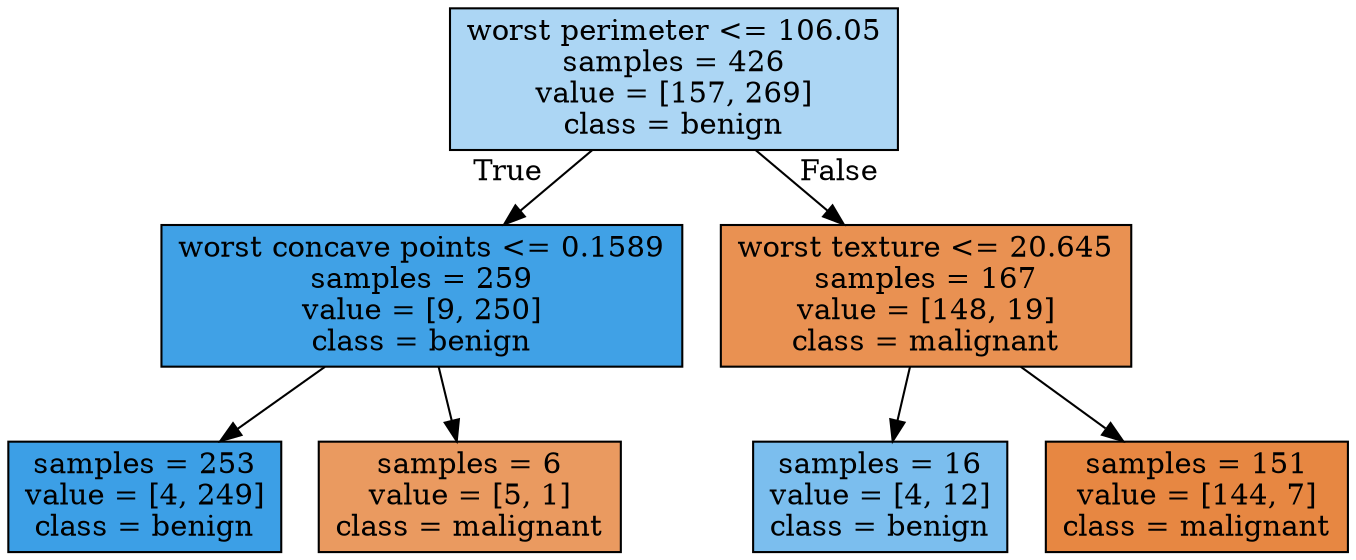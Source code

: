 digraph Tree {
node [shape=box, style="filled", color="black"] ;
0 [label="worst perimeter <= 106.05\nsamples = 426\nvalue = [157, 269]\nclass = benign", fillcolor="#399de56a"] ;
1 [label="worst concave points <= 0.1589\nsamples = 259\nvalue = [9, 250]\nclass = benign", fillcolor="#399de5f6"] ;
0 -> 1 [labeldistance=2.5, labelangle=45, headlabel="True"] ;
2 [label="samples = 253\nvalue = [4, 249]\nclass = benign", fillcolor="#399de5fb"] ;
1 -> 2 ;
3 [label="samples = 6\nvalue = [5, 1]\nclass = malignant", fillcolor="#e58139cc"] ;
1 -> 3 ;
4 [label="worst texture <= 20.645\nsamples = 167\nvalue = [148, 19]\nclass = malignant", fillcolor="#e58139de"] ;
0 -> 4 [labeldistance=2.5, labelangle=-45, headlabel="False"] ;
5 [label="samples = 16\nvalue = [4, 12]\nclass = benign", fillcolor="#399de5aa"] ;
4 -> 5 ;
6 [label="samples = 151\nvalue = [144, 7]\nclass = malignant", fillcolor="#e58139f3"] ;
4 -> 6 ;
}